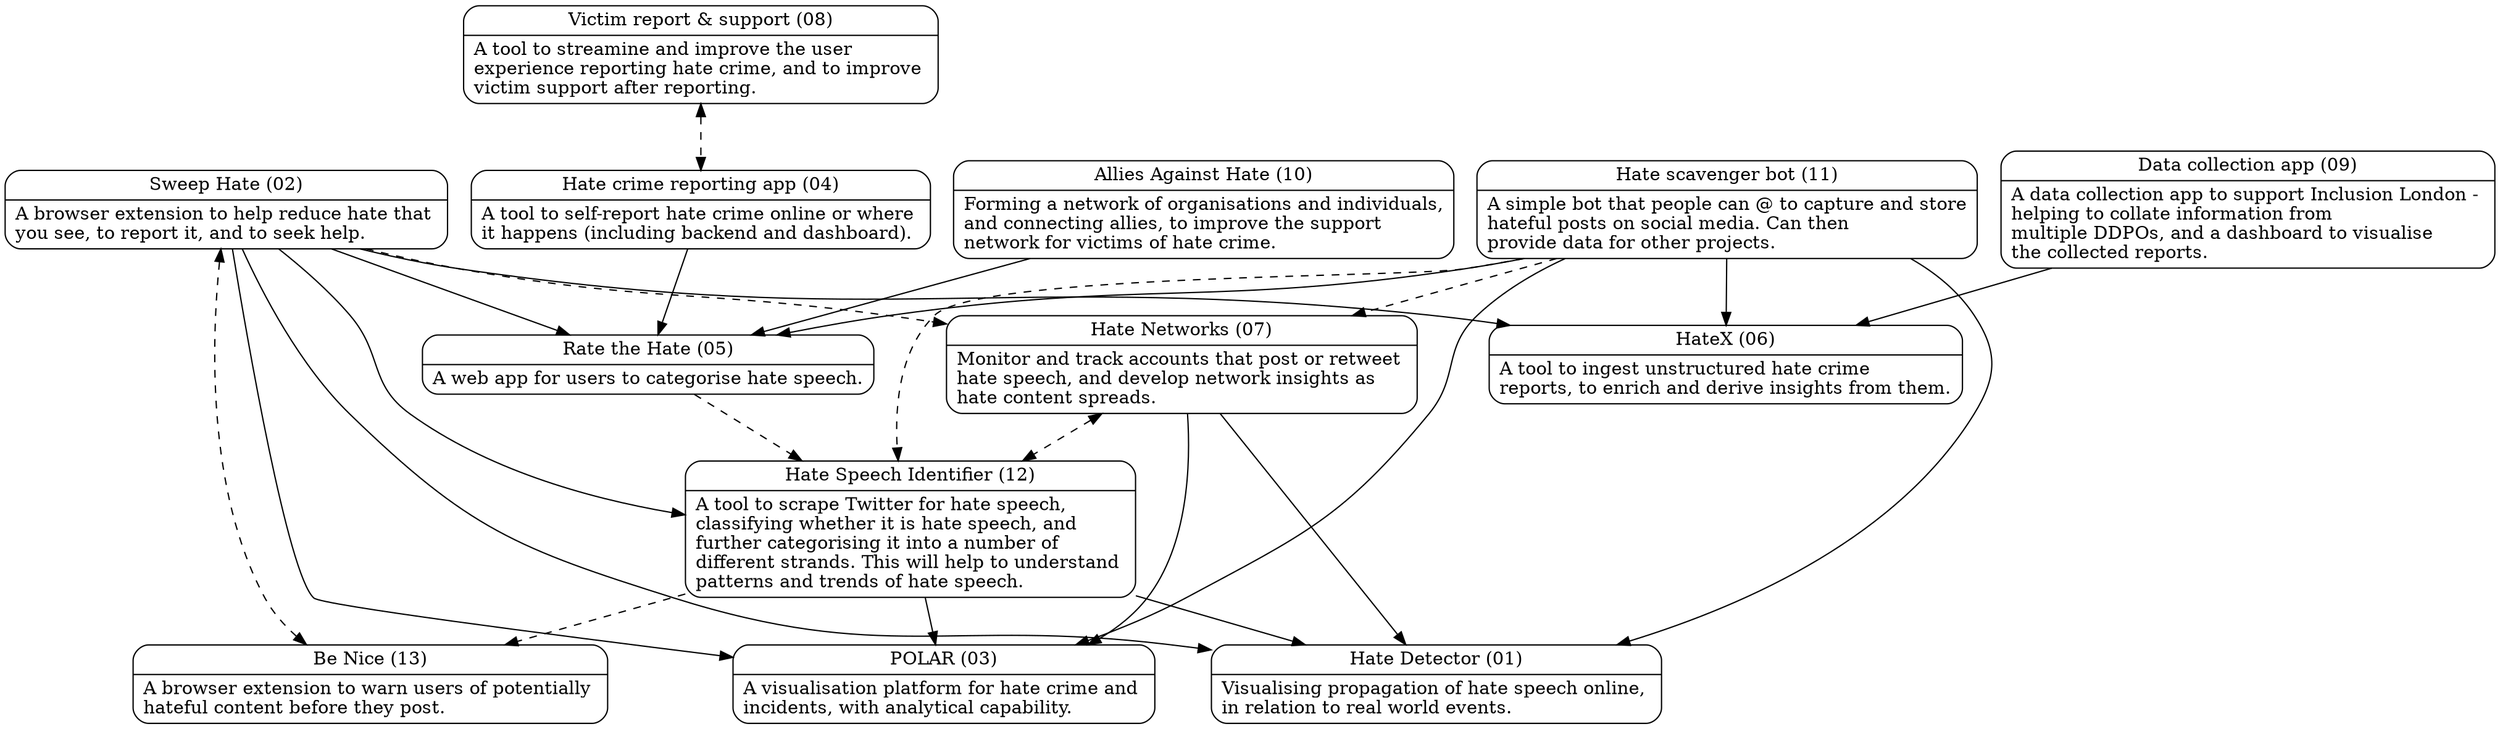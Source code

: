 digraph "Hack Hate 2020" {
    p1 [label="{<f0> Hate Detector (01)           |<f1> Visualising propagation of hate speech online, \lin relation to real world events.\l}" shape=Mrecord];
    p2 [label="{<f0> Sweep Hate (02)              |<f1> A browser extension to help reduce hate that \lyou see, to report it, and to seek help.\l}" shape=Mrecord];
    p3 [label="{<f0> POLAR (03)                   |<f1> A visualisation platform for hate crime and \lincidents, with analytical capability.\l}" shape=Mrecord];
    p4 [label="{<f0> Hate crime reporting app (04)|<f1> A tool to self-report hate crime online or where \lit happens (including backend and dashboard).\l}" shape=Mrecord];
    p5 [label="{<f0> Rate the Hate (05)           |<f1> A web app for users to categorise hate speech.\l}" shape=Mrecord];
    p6 [label="{<f0> HateX (06)                   |<f1> A tool to ingest unstructured hate crime \lreports, to enrich and derive insights from them.\l}" shape=Mrecord];
    p7 [label="{<f0> Hate Networks (07)           |<f1> Monitor and track accounts that post or retweet \lhate speech, and develop network insights as \lhate content spreads.\l}" shape=Mrecord];
    p8 [label="{<f0> Victim report & support (08) |<f1> A tool to streamine and improve the user \lexperience reporting hate crime, and to improve \lvictim support after reporting.\l}" shape=Mrecord];
    p9 [label="{<f0> Data collection app (09)     |<f1> A data collection app to support Inclusion London - \lhelping to collate information from \lmultiple DDPOs, and a dashboard to visualise \lthe collected reports.\l}" shape=Mrecord];
    p10 [label="{<f0> Allies Against Hate (10)    |<f1> Forming a network of organisations and individuals,\land connecting allies, to improve the support \lnetwork for victims of hate crime.\l}" shape=Mrecord];
    p11 [label="{<f0> Hate scavenger bot (11)     |<f1> A simple bot that people can @ to capture and store\lhateful posts on social media. Can then \lprovide data for other projects.\l}" shape=Mrecord];
    p12 [label="{<f0> Hate Speech Identifier (12) |<f1> A tool to scrape Twitter for hate speech, \lclassifying whether it is hate speech, and \lfurther categorising it into a number of \ldifferent strands. This will help to understand \lpatterns and trends of hate speech.\l}" shape=Mrecord];
    p13 [label="{<f0> Be Nice (13)                |<f1> A browser extension to warn users of potentially \lhateful content before they post.\l}" shape=Mrecord];

    p11 -> p5;
    p10 -> p5;
    p11 -> p3;
    p2 -> p3;
    p7 -> p3;
    p12 -> p3;
    p2 -> p13 [dir=both, style=dashed];
    p2 -> p12;
    p11 -> p12 [style=dashed];
    p5 -> p12 [style=dashed];
    p2 -> p7 [style=dashed];
    p11 -> p7 [style=dashed];
    p7 -> p1;
    p11 -> p1;
    p12 -> p1;
    p12 -> p13 [style=dashed];
    p2 -> p1;
    p4 -> p5;
    p9 -> p6;
    p11 -> p6;
    p2 -> p6;
    p2 -> p5;
    p7 -> p12 [dir=both, style=dashed];
    p8 -> p4 [dir=both, style=dashed];
}
